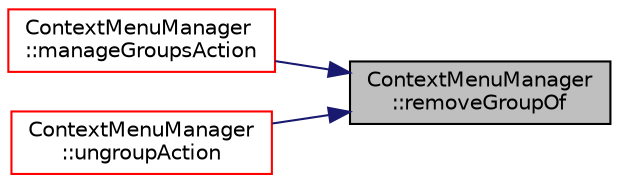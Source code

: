 digraph "ContextMenuManager::removeGroupOf"
{
 // LATEX_PDF_SIZE
  edge [fontname="Helvetica",fontsize="10",labelfontname="Helvetica",labelfontsize="10"];
  node [fontname="Helvetica",fontsize="10",shape=record];
  rankdir="RL";
  Node1 [label="ContextMenuManager\l::removeGroupOf",height=0.2,width=0.4,color="black", fillcolor="grey75", style="filled", fontcolor="black",tooltip=" "];
  Node1 -> Node2 [dir="back",color="midnightblue",fontsize="10",style="solid",fontname="Helvetica"];
  Node2 [label="ContextMenuManager\l::manageGroupsAction",height=0.2,width=0.4,color="red", fillcolor="white", style="filled",URL="$class_context_menu_manager.html#a6e73f66bfc406adf3a1676fb0237fde3",tooltip=" "];
  Node1 -> Node5 [dir="back",color="midnightblue",fontsize="10",style="solid",fontname="Helvetica"];
  Node5 [label="ContextMenuManager\l::ungroupAction",height=0.2,width=0.4,color="red", fillcolor="white", style="filled",URL="$class_context_menu_manager.html#a4835e77f44a34c21704a45272bc53a63",tooltip=" "];
}
